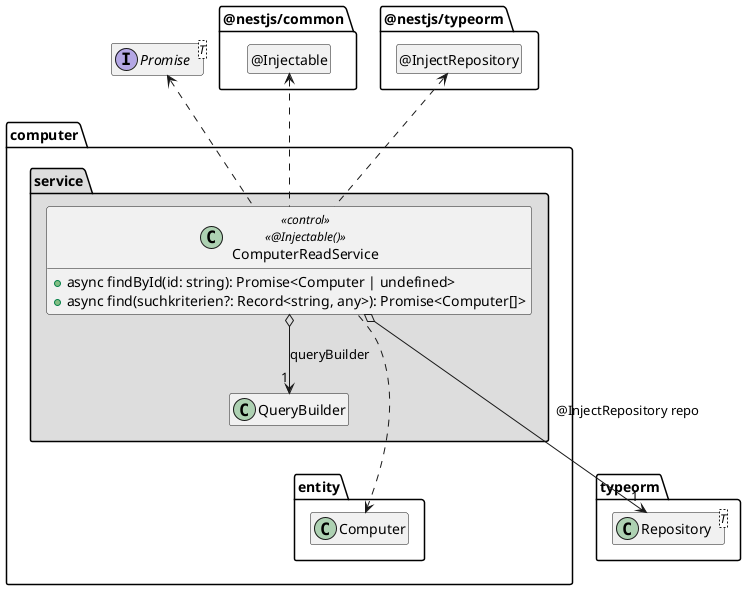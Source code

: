 ' Preview durch <Alt>d

@startuml Anwendungskern

interface Promise<T>

package @nestjs/common {
  class "@Injectable" as Injectable
  hide Injectable circle
}

package typeorm {
  class Repository<T>
}

package @nestjs/typeorm {
  class "@InjectRepository" as InjectRepository
  hide InjectRepository circle
}

package computer {
  package entity {
    class Computer
  }

  package service #DDDDDD {
    class QueryBuilder

    class ComputerReadService << control >> <<@Injectable()>> {
      + async findById(id: string): Promise<Computer | undefined>
      + async find(suchkriterien?: Record<string, any>): Promise<Computer[]>
    }

    ComputerReadService o--> "1" QueryBuilder: queryBuilder
    ComputerReadService o--> "1" Repository: @InjectRepository repo

    ComputerReadService .up.> Injectable
    ComputerReadService .up.> InjectRepository

    ComputerReadService .up.> Promise
    ComputerReadService ..> Computer

    QueryBuilder .[hidden].> Repository
    QueryBuilder .[hidden].> Computer
  }
}

hide empty members

@enduml
